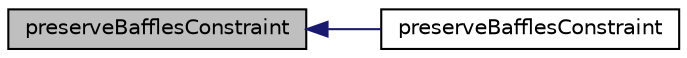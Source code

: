 digraph "preserveBafflesConstraint"
{
  bgcolor="transparent";
  edge [fontname="Helvetica",fontsize="10",labelfontname="Helvetica",labelfontsize="10"];
  node [fontname="Helvetica",fontsize="10",shape=record];
  rankdir="LR";
  Node1 [label="preserveBafflesConstraint",height=0.2,width=0.4,color="black", fillcolor="grey75", style="filled", fontcolor="black"];
  Node1 -> Node2 [dir="back",color="midnightblue",fontsize="10",style="solid",fontname="Helvetica"];
  Node2 [label="preserveBafflesConstraint",height=0.2,width=0.4,color="black",URL="$a01993.html#a8f33838c07a5fb38d7cdd76ec3beddd1",tooltip="Construct with generic dictionary with optional entry for type. "];
}
